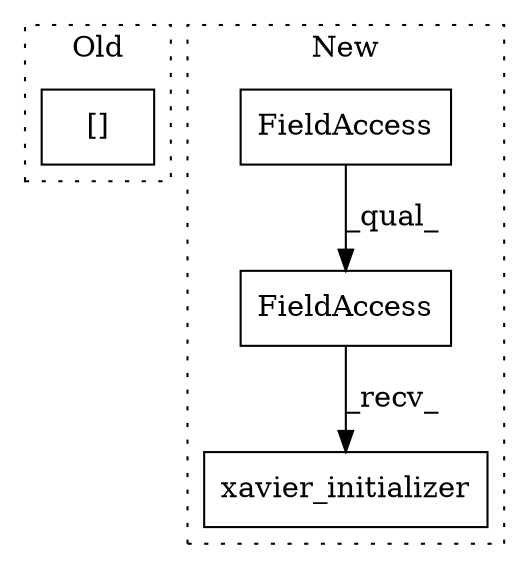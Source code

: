 digraph G {
subgraph cluster0 {
1 [label="[]" a="2" s="2349,2363" l="11,1" shape="box"];
label = "Old";
style="dotted";
}
subgraph cluster1 {
2 [label="xavier_initializer" a="32" s="2375" l="20" shape="box"];
3 [label="FieldAccess" a="22" s="2349" l="25" shape="box"];
4 [label="FieldAccess" a="22" s="2349" l="18" shape="box"];
label = "New";
style="dotted";
}
3 -> 2 [label="_recv_"];
4 -> 3 [label="_qual_"];
}